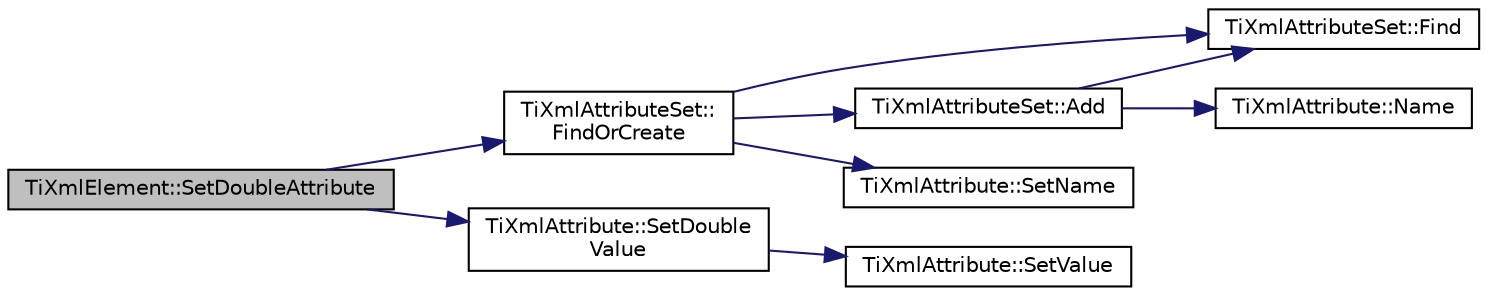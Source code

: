 digraph "TiXmlElement::SetDoubleAttribute"
{
  edge [fontname="Helvetica",fontsize="10",labelfontname="Helvetica",labelfontsize="10"];
  node [fontname="Helvetica",fontsize="10",shape=record];
  rankdir="LR";
  Node1 [label="TiXmlElement::SetDoubleAttribute",height=0.2,width=0.4,color="black", fillcolor="grey75", style="filled" fontcolor="black"];
  Node1 -> Node2 [color="midnightblue",fontsize="10",style="solid"];
  Node2 [label="TiXmlAttributeSet::\lFindOrCreate",height=0.2,width=0.4,color="black", fillcolor="white", style="filled",URL="$class_ti_xml_attribute_set.html#a5e28f5d32f048fba85d04dc317495bdc"];
  Node2 -> Node3 [color="midnightblue",fontsize="10",style="solid"];
  Node3 [label="TiXmlAttributeSet::Find",height=0.2,width=0.4,color="black", fillcolor="white", style="filled",URL="$class_ti_xml_attribute_set.html#af3675cc2bfd0aea153cda1cfcdd1f77e"];
  Node2 -> Node4 [color="midnightblue",fontsize="10",style="solid"];
  Node4 [label="TiXmlAttributeSet::Add",height=0.2,width=0.4,color="black", fillcolor="white", style="filled",URL="$class_ti_xml_attribute_set.html#a745e50ddaae3bee93e4589321e0b9c1a"];
  Node4 -> Node3 [color="midnightblue",fontsize="10",style="solid"];
  Node4 -> Node5 [color="midnightblue",fontsize="10",style="solid"];
  Node5 [label="TiXmlAttribute::Name",height=0.2,width=0.4,color="black", fillcolor="white", style="filled",URL="$class_ti_xml_attribute.html#a298a57287d305904ba6bd96ae6f78d3d",tooltip="Return the name of this attribute. "];
  Node2 -> Node6 [color="midnightblue",fontsize="10",style="solid"];
  Node6 [label="TiXmlAttribute::SetName",height=0.2,width=0.4,color="black", fillcolor="white", style="filled",URL="$class_ti_xml_attribute.html#ab7fa3d21ff8d7c5764cf9af15b667a99",tooltip="Set the name of this attribute. "];
  Node1 -> Node7 [color="midnightblue",fontsize="10",style="solid"];
  Node7 [label="TiXmlAttribute::SetDouble\lValue",height=0.2,width=0.4,color="black", fillcolor="white", style="filled",URL="$class_ti_xml_attribute.html#a0316da31373496c4368ad549bf711394",tooltip="Set the value from a double. "];
  Node7 -> Node8 [color="midnightblue",fontsize="10",style="solid"];
  Node8 [label="TiXmlAttribute::SetValue",height=0.2,width=0.4,color="black", fillcolor="white", style="filled",URL="$class_ti_xml_attribute.html#a2dae44178f668b3cb48101be4f2236a0",tooltip="Set the value. "];
}
